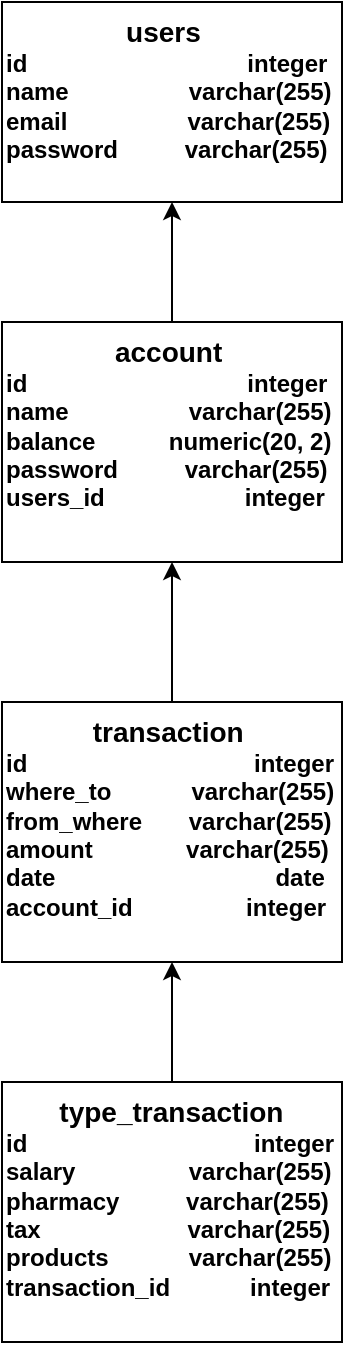 <mxfile version="10.6.5" type="github"><diagram id="LnacNyWTvyfRDmgNIcEk" name="Page-1"><mxGraphModel dx="840" dy="484" grid="1" gridSize="10" guides="1" tooltips="1" connect="1" arrows="1" fold="1" page="1" pageScale="1" pageWidth="827" pageHeight="1169" math="0" shadow="0"><root><mxCell id="0"/><mxCell id="1" parent="0"/><mxCell id="j7QwsDHBEkOV3YnxY3o7-10" value="&lt;b&gt;&lt;font&gt;&amp;nbsp; &amp;nbsp; &amp;nbsp; &amp;nbsp; &amp;nbsp; &amp;nbsp; &amp;nbsp; &amp;nbsp; &amp;nbsp; &lt;font style=&quot;font-size: 14px&quot;&gt;users&lt;/font&gt;&lt;br&gt;id&amp;nbsp; &amp;nbsp; &amp;nbsp; &amp;nbsp; &amp;nbsp; &amp;nbsp; &amp;nbsp; &amp;nbsp; &amp;nbsp; &amp;nbsp; &amp;nbsp; &amp;nbsp; &amp;nbsp; &amp;nbsp; &amp;nbsp; &amp;nbsp; &amp;nbsp;integer&lt;br&gt;name&amp;nbsp; &amp;nbsp; &amp;nbsp; &amp;nbsp; &amp;nbsp; &amp;nbsp; &amp;nbsp; &amp;nbsp; &amp;nbsp; varchar(255)&lt;br&gt;&lt;/font&gt;&lt;/b&gt;&lt;b&gt;&lt;font&gt;email&amp;nbsp; &amp;nbsp; &amp;nbsp; &amp;nbsp; &amp;nbsp; &amp;nbsp; &amp;nbsp; &amp;nbsp; &amp;nbsp; varchar(255)&lt;br&gt;password&amp;nbsp; &amp;nbsp; &amp;nbsp; &amp;nbsp; &amp;nbsp;&amp;nbsp;&lt;/font&gt;&lt;/b&gt;&lt;b&gt;varchar(255)&lt;/b&gt;&lt;b&gt;&lt;font&gt;&lt;br&gt;&lt;/font&gt;&lt;/b&gt;&lt;b&gt;&lt;font&gt;&lt;br&gt;&lt;br&gt;&lt;/font&gt;&lt;/b&gt;" style="rounded=0;whiteSpace=wrap;html=1;horizontal=1;verticalAlign=top;align=left;" vertex="1" parent="1"><mxGeometry x="240" y="20" width="170" height="100" as="geometry"/></mxCell><mxCell id="j7QwsDHBEkOV3YnxY3o7-16" value="&lt;b&gt;&lt;font style=&quot;font-size: 14px&quot;&gt;&amp;nbsp; &amp;nbsp; &amp;nbsp; &amp;nbsp; &amp;nbsp; &amp;nbsp; &amp;nbsp; account&lt;/font&gt;&lt;br&gt;id&amp;nbsp; &amp;nbsp; &amp;nbsp; &amp;nbsp; &amp;nbsp; &amp;nbsp; &amp;nbsp; &amp;nbsp; &amp;nbsp; &amp;nbsp; &amp;nbsp; &amp;nbsp; &amp;nbsp; &amp;nbsp; &amp;nbsp; &amp;nbsp; &amp;nbsp;integer&lt;br&gt;name&amp;nbsp; &amp;nbsp; &amp;nbsp; &amp;nbsp; &amp;nbsp; &amp;nbsp; &amp;nbsp; &amp;nbsp; &amp;nbsp; varchar(255)&lt;br&gt;&lt;/b&gt;&lt;b&gt;balance&amp;nbsp; &amp;nbsp; &amp;nbsp; &amp;nbsp; &amp;nbsp; &amp;nbsp;numeric(20, 2)&lt;br&gt;password&amp;nbsp; &amp;nbsp; &amp;nbsp; &amp;nbsp; &amp;nbsp;&amp;nbsp;&lt;/b&gt;&lt;b&gt;varchar(255)&lt;br&gt;&lt;/b&gt;&lt;b&gt;users_id&amp;nbsp; &amp;nbsp; &amp;nbsp; &amp;nbsp; &amp;nbsp; &amp;nbsp; &amp;nbsp; &amp;nbsp; &amp;nbsp; &amp;nbsp; &amp;nbsp;integer&lt;br&gt;&lt;/b&gt;&lt;b&gt;&lt;br&gt;&lt;/b&gt;" style="rounded=0;whiteSpace=wrap;html=1;align=left;verticalAlign=top;" vertex="1" parent="1"><mxGeometry x="240" y="180" width="170" height="120" as="geometry"/></mxCell><mxCell id="j7QwsDHBEkOV3YnxY3o7-18" value="&lt;b&gt;&lt;font&gt;&amp;nbsp; &amp;nbsp; &amp;nbsp; &amp;nbsp; &lt;font style=&quot;font-size: 14px&quot;&gt;type_transaction&lt;/font&gt;&lt;/font&gt;&lt;br&gt;id&amp;nbsp; &amp;nbsp; &amp;nbsp; &amp;nbsp; &amp;nbsp; &amp;nbsp; &amp;nbsp; &amp;nbsp; &amp;nbsp; &amp;nbsp; &amp;nbsp; &amp;nbsp; &amp;nbsp; &amp;nbsp; &amp;nbsp; &amp;nbsp; &amp;nbsp; integer&lt;br&gt;salary&amp;nbsp; &amp;nbsp; &amp;nbsp; &amp;nbsp; &amp;nbsp; &amp;nbsp; &amp;nbsp; &amp;nbsp; &amp;nbsp;varchar(255)&lt;br&gt;&lt;/b&gt;&lt;b&gt;pharmacy&amp;nbsp; &amp;nbsp; &amp;nbsp; &amp;nbsp; &amp;nbsp; &lt;/b&gt;&lt;b&gt;varchar(255)&lt;/b&gt;&lt;b&gt;&lt;br&gt;tax&amp;nbsp; &amp;nbsp; &amp;nbsp; &amp;nbsp; &amp;nbsp; &amp;nbsp; &amp;nbsp; &amp;nbsp; &amp;nbsp; &amp;nbsp; &amp;nbsp;&amp;nbsp;&lt;/b&gt;&lt;b&gt;varchar(255)&lt;br&gt;&lt;/b&gt;&lt;b&gt;products&amp;nbsp; &amp;nbsp; &amp;nbsp; &amp;nbsp; &amp;nbsp; &amp;nbsp;&amp;nbsp;&lt;/b&gt;&lt;b&gt;varchar(255)&lt;br&gt;transaction_id&amp;nbsp; &amp;nbsp; &amp;nbsp; &amp;nbsp; &amp;nbsp; &amp;nbsp; integer&amp;nbsp;&lt;br&gt;&lt;/b&gt;" style="rounded=0;whiteSpace=wrap;html=1;align=left;verticalAlign=top;" vertex="1" parent="1"><mxGeometry x="240" y="560" width="170" height="130" as="geometry"/></mxCell><mxCell id="j7QwsDHBEkOV3YnxY3o7-20" value="&lt;b&gt;&lt;font&gt;&amp;nbsp; &amp;nbsp; &amp;nbsp; &amp;nbsp; &amp;nbsp; &amp;nbsp; &amp;nbsp;&lt;font style=&quot;font-size: 14px&quot;&gt;transaction&lt;/font&gt;&lt;/font&gt;&lt;br&gt;id&amp;nbsp; &amp;nbsp; &amp;nbsp; &amp;nbsp; &amp;nbsp; &amp;nbsp; &amp;nbsp; &amp;nbsp; &amp;nbsp; &amp;nbsp; &amp;nbsp; &amp;nbsp; &amp;nbsp; &amp;nbsp; &amp;nbsp; &amp;nbsp; &amp;nbsp; integer&lt;br&gt;where_to&amp;nbsp; &amp;nbsp; &amp;nbsp; &amp;nbsp; &amp;nbsp; &amp;nbsp; varchar(255)&lt;br&gt;&lt;/b&gt;&lt;b&gt;from_where&amp;nbsp; &amp;nbsp; &amp;nbsp; &amp;nbsp;&lt;/b&gt;&lt;b&gt;varchar(255)&lt;/b&gt;&lt;b&gt;&lt;br&gt;amount&amp;nbsp; &amp;nbsp; &amp;nbsp; &amp;nbsp; &amp;nbsp; &amp;nbsp; &amp;nbsp;&amp;nbsp;&lt;/b&gt;&lt;b&gt;varchar(255)&lt;br&gt;&lt;/b&gt;&lt;b&gt;date&amp;nbsp; &amp;nbsp; &amp;nbsp; &amp;nbsp; &amp;nbsp; &amp;nbsp; &amp;nbsp; &amp;nbsp; &amp;nbsp; &amp;nbsp; &amp;nbsp; &amp;nbsp; &amp;nbsp; &amp;nbsp; &amp;nbsp; &amp;nbsp; &amp;nbsp;&lt;/b&gt;&lt;b&gt;date&lt;br&gt;account_id&amp;nbsp; &amp;nbsp; &amp;nbsp; &amp;nbsp; &amp;nbsp; &amp;nbsp; &amp;nbsp; &amp;nbsp; &amp;nbsp;integer&amp;nbsp;&lt;/b&gt;" style="rounded=0;whiteSpace=wrap;html=1;align=left;verticalAlign=top;" vertex="1" parent="1"><mxGeometry x="240" y="370" width="170" height="130" as="geometry"/></mxCell><mxCell id="j7QwsDHBEkOV3YnxY3o7-23" value="" style="endArrow=classic;html=1;exitX=0.5;exitY=0;exitDx=0;exitDy=0;" edge="1" parent="1" source="j7QwsDHBEkOV3YnxY3o7-16" target="j7QwsDHBEkOV3YnxY3o7-10"><mxGeometry width="50" height="50" relative="1" as="geometry"><mxPoint x="240" y="760" as="sourcePoint"/><mxPoint x="170" y="330" as="targetPoint"/></mxGeometry></mxCell><mxCell id="j7QwsDHBEkOV3YnxY3o7-24" value="" style="endArrow=classic;html=1;exitX=0.5;exitY=0;exitDx=0;exitDy=0;entryX=0.5;entryY=1;entryDx=0;entryDy=0;" edge="1" parent="1" source="j7QwsDHBEkOV3YnxY3o7-20" target="j7QwsDHBEkOV3YnxY3o7-16"><mxGeometry width="50" height="50" relative="1" as="geometry"><mxPoint x="335" y="190" as="sourcePoint"/><mxPoint x="335" y="130" as="targetPoint"/></mxGeometry></mxCell><mxCell id="j7QwsDHBEkOV3YnxY3o7-25" value="" style="endArrow=classic;html=1;entryX=0.5;entryY=1;entryDx=0;entryDy=0;exitX=0.5;exitY=0;exitDx=0;exitDy=0;" edge="1" parent="1" source="j7QwsDHBEkOV3YnxY3o7-18" target="j7QwsDHBEkOV3YnxY3o7-20"><mxGeometry width="50" height="50" relative="1" as="geometry"><mxPoint x="530" y="530" as="sourcePoint"/><mxPoint x="345" y="140" as="targetPoint"/></mxGeometry></mxCell></root></mxGraphModel></diagram></mxfile>